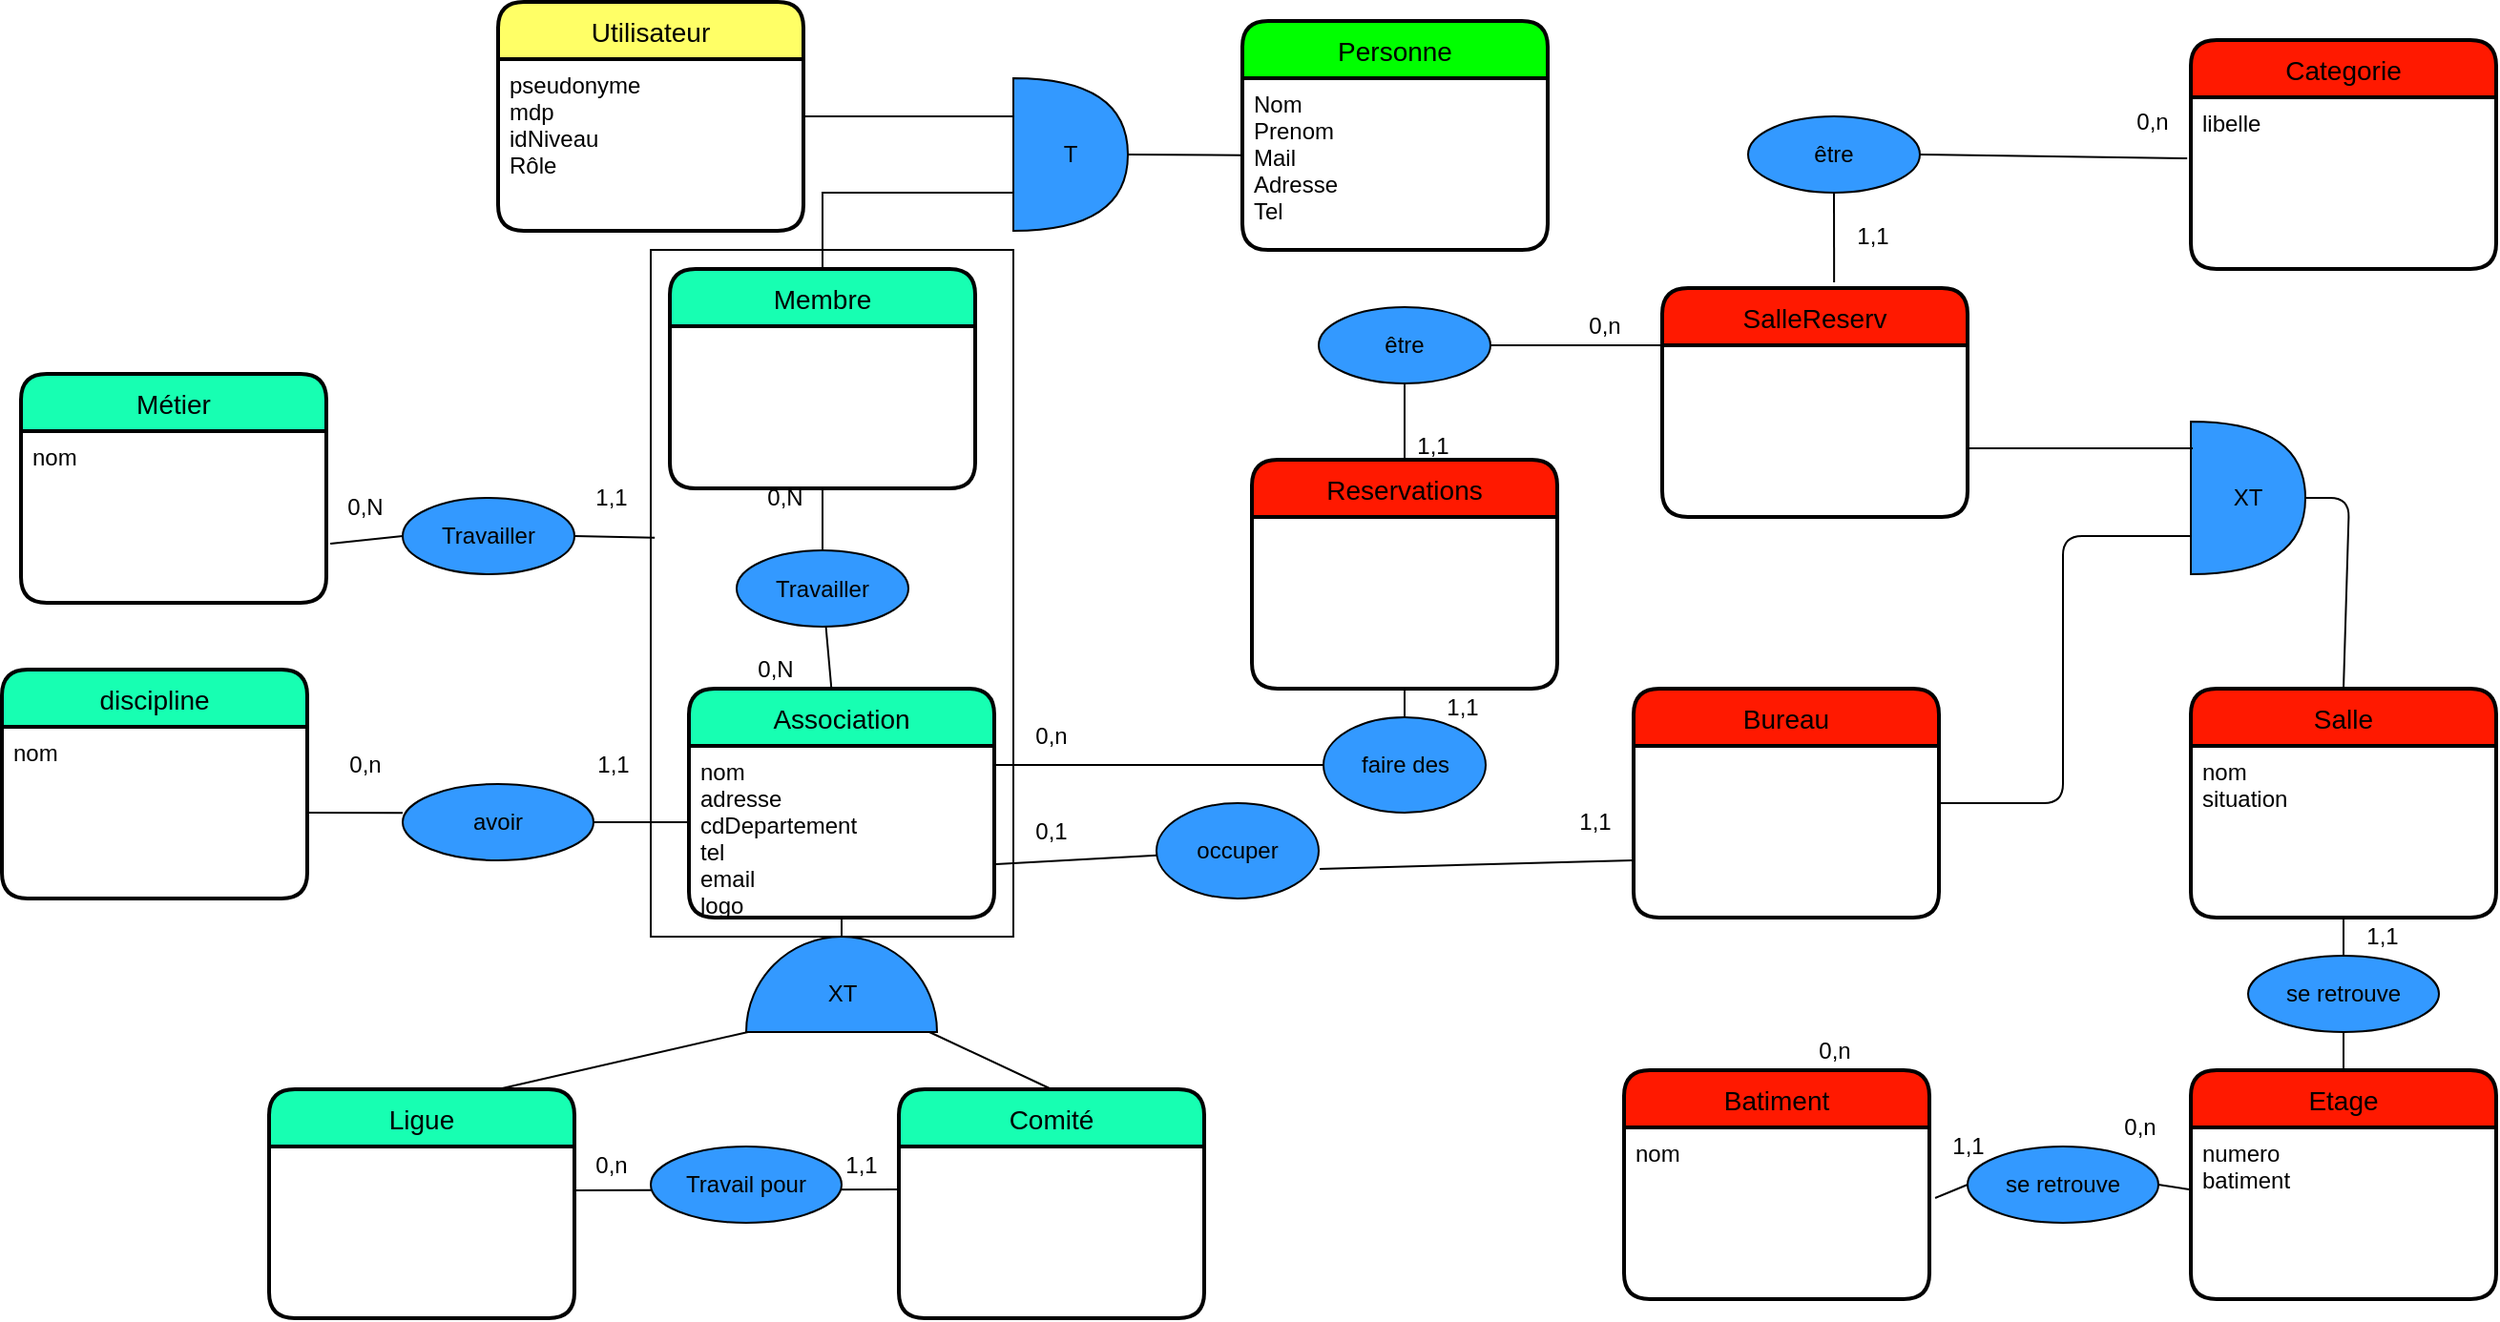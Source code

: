 <mxfile version="13.10.6" type="device"><diagram id="V7n5kk11dpD78co5E3PV" name="Page-1"><mxGraphModel dx="2996" dy="1705" grid="1" gridSize="10" guides="1" tooltips="1" connect="1" arrows="1" fold="1" page="1" pageScale="1" pageWidth="827" pageHeight="1169" math="0" shadow="0"><root><mxCell id="0"/><mxCell id="1" parent="0"/><mxCell id="0eNMmCfugUSnc5xGvEBX-1" value="" style="rounded=0;whiteSpace=wrap;html=1;" parent="1" vertex="1"><mxGeometry x="-1300" width="190" height="360" as="geometry"/></mxCell><mxCell id="Yw7Gs3e8zlpv3eEvC_c4-6" value="" style="verticalLabelPosition=bottom;verticalAlign=top;html=1;shape=mxgraph.basic.half_circle;fillColor=#3399FF;rotation=-180;" parent="1" vertex="1"><mxGeometry x="-1250" y="360" width="100" height="50" as="geometry"/></mxCell><mxCell id="Yw7Gs3e8zlpv3eEvC_c4-7" value="XT" style="text;html=1;align=center;verticalAlign=middle;resizable=0;points=[];autosize=1;" parent="1" vertex="1"><mxGeometry x="-1215" y="380" width="30" height="20" as="geometry"/></mxCell><mxCell id="Yw7Gs3e8zlpv3eEvC_c4-13" value="" style="endArrow=none;html=1;entryX=0.04;entryY=0;entryDx=0;entryDy=0;entryPerimeter=0;exitX=0.5;exitY=0;exitDx=0;exitDy=0;" parent="1" source="1LlbHAHdIB8N41ggIBhJ-6" target="Yw7Gs3e8zlpv3eEvC_c4-6" edge="1"><mxGeometry width="50" height="50" relative="1" as="geometry"><mxPoint x="-1200" y="540" as="sourcePoint"/><mxPoint x="-1230" y="520" as="targetPoint"/></mxGeometry></mxCell><mxCell id="Yw7Gs3e8zlpv3eEvC_c4-17" value="" style="endArrow=none;html=1;entryX=0.99;entryY=0;entryDx=0;entryDy=0;entryPerimeter=0;exitX=0.75;exitY=0;exitDx=0;exitDy=0;" parent="1" source="Yw7Gs3e8zlpv3eEvC_c4-9" target="Yw7Gs3e8zlpv3eEvC_c4-6" edge="1"><mxGeometry width="50" height="50" relative="1" as="geometry"><mxPoint x="-1280" y="550" as="sourcePoint"/><mxPoint x="-1344" y="490" as="targetPoint"/></mxGeometry></mxCell><mxCell id="Yw7Gs3e8zlpv3eEvC_c4-39" value="" style="endArrow=none;html=1;exitX=1;exitY=0.5;exitDx=0;exitDy=0;" parent="1" source="Yw7Gs3e8zlpv3eEvC_c4-38" edge="1"><mxGeometry width="50" height="50" relative="1" as="geometry"><mxPoint x="-1783" y="315" as="sourcePoint"/><mxPoint x="-1280" y="300" as="targetPoint"/></mxGeometry></mxCell><mxCell id="Yw7Gs3e8zlpv3eEvC_c4-64" value="" style="endArrow=none;html=1;exitX=0.5;exitY=1;exitDx=0;exitDy=0;exitPerimeter=0;entryX=0.5;entryY=1;entryDx=0;entryDy=0;" parent="1" source="Yw7Gs3e8zlpv3eEvC_c4-6" target="Yw7Gs3e8zlpv3eEvC_c4-2" edge="1"><mxGeometry width="50" height="50" relative="1" as="geometry"><mxPoint x="-1210" y="375" as="sourcePoint"/><mxPoint x="-1200" y="350" as="targetPoint"/></mxGeometry></mxCell><mxCell id="Yw7Gs3e8zlpv3eEvC_c4-65" value="" style="endArrow=none;html=1;exitX=0.5;exitY=1;exitDx=0;exitDy=0;entryX=0.5;entryY=0;entryDx=0;entryDy=0;" parent="1" source="Yw7Gs3e8zlpv3eEvC_c4-31" target="Yw7Gs3e8zlpv3eEvC_c4-66" edge="1"><mxGeometry width="50" height="50" relative="1" as="geometry"><mxPoint x="-1289.04" y="131.96" as="sourcePoint"/><mxPoint x="-1351" y="118" as="targetPoint"/></mxGeometry></mxCell><mxCell id="Yw7Gs3e8zlpv3eEvC_c4-66" value="Travailler" style="ellipse;whiteSpace=wrap;html=1;align=center;fillColor=#3399FF;" parent="1" vertex="1"><mxGeometry x="-1255" y="157.5" width="90" height="40" as="geometry"/></mxCell><mxCell id="qmh_8KloazA1ys2tvx6o-3" value="0,N" style="text;html=1;align=center;verticalAlign=middle;resizable=0;points=[];autosize=1;" parent="1" vertex="1"><mxGeometry x="-1255" y="210" width="40" height="20" as="geometry"/></mxCell><mxCell id="qmh_8KloazA1ys2tvx6o-4" value="1,1" style="text;html=1;align=center;verticalAlign=middle;resizable=0;points=[];autosize=1;" parent="1" vertex="1"><mxGeometry x="-1340" y="260" width="40" height="20" as="geometry"/></mxCell><mxCell id="qmh_8KloazA1ys2tvx6o-5" value="0,n" style="text;html=1;align=center;verticalAlign=middle;resizable=0;points=[];autosize=1;" parent="1" vertex="1"><mxGeometry x="-1470" y="260" width="40" height="20" as="geometry"/></mxCell><mxCell id="Yw7Gs3e8zlpv3eEvC_c4-38" value="avoir" style="ellipse;whiteSpace=wrap;html=1;align=center;fillColor=#3399FF;" parent="1" vertex="1"><mxGeometry x="-1430" y="280" width="100" height="40" as="geometry"/></mxCell><mxCell id="qmh_8KloazA1ys2tvx6o-6" value="" style="endArrow=none;html=1;exitX=1;exitY=0.5;exitDx=0;exitDy=0;entryX=0;entryY=0.378;entryDx=0;entryDy=0;entryPerimeter=0;" parent="1" source="Yw7Gs3e8zlpv3eEvC_c4-29" target="Yw7Gs3e8zlpv3eEvC_c4-38" edge="1"><mxGeometry width="50" height="50" relative="1" as="geometry"><mxPoint x="-1480" y="295" as="sourcePoint"/><mxPoint x="-1280" y="294.02" as="targetPoint"/></mxGeometry></mxCell><mxCell id="qmh_8KloazA1ys2tvx6o-2" value="0,N" style="text;html=1;align=center;verticalAlign=middle;resizable=0;points=[];autosize=1;" parent="1" vertex="1"><mxGeometry x="-1310" y="130" width="160" as="geometry"/></mxCell><mxCell id="Yw7Gs3e8zlpv3eEvC_c4-28" value="discipline" style="swimlane;childLayout=stackLayout;horizontal=1;startSize=30;horizontalStack=0;rounded=1;fontSize=14;fontStyle=0;strokeWidth=2;resizeParent=0;resizeLast=1;shadow=0;dashed=0;align=center;fillColor=#17FFB2;" parent="1" vertex="1"><mxGeometry x="-1640" y="220" width="160" height="120" as="geometry"/></mxCell><mxCell id="Yw7Gs3e8zlpv3eEvC_c4-29" value="nom" style="align=left;strokeColor=none;fillColor=none;spacingLeft=4;fontSize=12;verticalAlign=top;resizable=0;rotatable=0;part=1;" parent="Yw7Gs3e8zlpv3eEvC_c4-28" vertex="1"><mxGeometry y="30" width="160" height="90" as="geometry"/></mxCell><mxCell id="qmh_8KloazA1ys2tvx6o-23" value="" style="endArrow=none;html=1;entryX=0.5;entryY=1;entryDx=0;entryDy=0;exitX=0.5;exitY=0;exitDx=0;exitDy=0;" parent="1" source="qmh_8KloazA1ys2tvx6o-25" target="qmh_8KloazA1ys2tvx6o-11" edge="1"><mxGeometry width="50" height="50" relative="1" as="geometry"><mxPoint x="-1090" y="400" as="sourcePoint"/><mxPoint x="-1040" y="350" as="targetPoint"/></mxGeometry></mxCell><mxCell id="qmh_8KloazA1ys2tvx6o-10" value="Salle" style="swimlane;childLayout=stackLayout;horizontal=1;startSize=30;horizontalStack=0;rounded=1;fontSize=14;fontStyle=0;strokeWidth=2;resizeParent=0;resizeLast=1;shadow=0;dashed=0;align=center;fillColor=#FF1900;" parent="1" vertex="1"><mxGeometry x="-493" y="230" width="160" height="120" as="geometry"/></mxCell><mxCell id="qmh_8KloazA1ys2tvx6o-11" value="nom&#xA;situation&#xA;" style="align=left;strokeColor=none;fillColor=none;spacingLeft=4;fontSize=12;verticalAlign=top;resizable=0;rotatable=0;part=1;" parent="qmh_8KloazA1ys2tvx6o-10" vertex="1"><mxGeometry y="30" width="160" height="90" as="geometry"/></mxCell><mxCell id="qmh_8KloazA1ys2tvx6o-14" value="Batiment" style="swimlane;childLayout=stackLayout;horizontal=1;startSize=30;horizontalStack=0;rounded=1;fontSize=14;fontStyle=0;strokeWidth=2;resizeParent=0;resizeLast=1;shadow=0;dashed=0;align=center;fillColor=#FF1900;" parent="1" vertex="1"><mxGeometry x="-790" y="430" width="160" height="120" as="geometry"/></mxCell><mxCell id="qmh_8KloazA1ys2tvx6o-15" value="nom" style="align=left;strokeColor=none;fillColor=none;spacingLeft=4;fontSize=12;verticalAlign=top;resizable=0;rotatable=0;part=1;" parent="qmh_8KloazA1ys2tvx6o-14" vertex="1"><mxGeometry y="30" width="160" height="90" as="geometry"/></mxCell><mxCell id="qmh_8KloazA1ys2tvx6o-34" value="1,1" style="text;html=1;align=center;verticalAlign=middle;resizable=0;points=[];autosize=1;" parent="1" vertex="1"><mxGeometry x="-413" y="350" width="40" height="20" as="geometry"/></mxCell><mxCell id="qmh_8KloazA1ys2tvx6o-35" value="0,n" style="text;html=1;align=center;verticalAlign=middle;resizable=0;points=[];autosize=1;" parent="1" vertex="1"><mxGeometry x="-700" y="410" width="40" height="20" as="geometry"/></mxCell><mxCell id="qmh_8KloazA1ys2tvx6o-36" value="1,1" style="text;html=1;align=center;verticalAlign=middle;resizable=0;points=[];autosize=1;" parent="1" vertex="1"><mxGeometry x="-630" y="460" width="40" height="20" as="geometry"/></mxCell><mxCell id="qmh_8KloazA1ys2tvx6o-37" value="0,n" style="text;html=1;align=center;verticalAlign=middle;resizable=0;points=[];autosize=1;" parent="1" vertex="1"><mxGeometry x="-540" y="450" width="40" height="20" as="geometry"/></mxCell><mxCell id="1LlbHAHdIB8N41ggIBhJ-3" value="" style="endArrow=none;html=1;exitX=0;exitY=0.5;exitDx=0;exitDy=0;entryX=1.013;entryY=0.656;entryDx=0;entryDy=0;entryPerimeter=0;" parent="1" source="1pKwUSqGBoien2G26v-j-2" target="1LlbHAHdIB8N41ggIBhJ-2" edge="1"><mxGeometry width="50" height="50" relative="1" as="geometry"><mxPoint x="-1320" y="420" as="sourcePoint"/><mxPoint x="-1270" y="370" as="targetPoint"/></mxGeometry></mxCell><mxCell id="1LlbHAHdIB8N41ggIBhJ-4" value="0,N" style="text;html=1;align=center;verticalAlign=middle;resizable=0;points=[];autosize=1;" parent="1" vertex="1"><mxGeometry x="-1470" y="125" width="40" height="20" as="geometry"/></mxCell><mxCell id="1LlbHAHdIB8N41ggIBhJ-5" value="" style="endArrow=none;html=1;" parent="1" source="Yw7Gs3e8zlpv3eEvC_c4-1" target="Yw7Gs3e8zlpv3eEvC_c4-66" edge="1"><mxGeometry width="50" height="50" relative="1" as="geometry"><mxPoint x="-1270" y="370" as="sourcePoint"/><mxPoint x="-1220" y="320" as="targetPoint"/></mxGeometry></mxCell><mxCell id="qmh_8KloazA1ys2tvx6o-12" value="Etage" style="swimlane;childLayout=stackLayout;horizontal=1;startSize=30;horizontalStack=0;rounded=1;fontSize=14;fontStyle=0;strokeWidth=2;resizeParent=0;resizeLast=1;shadow=0;dashed=0;align=center;fillColor=#FF1900;" parent="1" vertex="1"><mxGeometry x="-493" y="430" width="160" height="120" as="geometry"/></mxCell><mxCell id="qmh_8KloazA1ys2tvx6o-13" value="numero&#xA;batiment&#xA;" style="align=left;strokeColor=none;fillColor=none;spacingLeft=4;fontSize=12;verticalAlign=top;resizable=0;rotatable=0;part=1;" parent="qmh_8KloazA1ys2tvx6o-12" vertex="1"><mxGeometry y="30" width="160" height="90" as="geometry"/></mxCell><mxCell id="Yw7Gs3e8zlpv3eEvC_c4-1" value="Association" style="swimlane;childLayout=stackLayout;horizontal=1;startSize=30;horizontalStack=0;rounded=1;fontSize=14;fontStyle=0;strokeWidth=2;resizeParent=0;resizeLast=1;shadow=0;dashed=0;align=center;fillColor=#17FFB2;" parent="1" vertex="1"><mxGeometry x="-1280" y="230" width="160" height="120" as="geometry"><mxRectangle x="-1070" y="340" width="100" height="30" as="alternateBounds"/></mxGeometry></mxCell><mxCell id="Yw7Gs3e8zlpv3eEvC_c4-2" value="nom&#xA;adresse&#xA;cdDepartement&#xA;tel&#xA;email&#xA;logo&#xA;" style="align=left;strokeColor=none;fillColor=none;spacingLeft=4;fontSize=12;verticalAlign=top;resizable=0;rotatable=0;part=1;" parent="Yw7Gs3e8zlpv3eEvC_c4-1" vertex="1"><mxGeometry y="30" width="160" height="90" as="geometry"/></mxCell><mxCell id="1LlbHAHdIB8N41ggIBhJ-1" value="Métier" style="swimlane;childLayout=stackLayout;horizontal=1;startSize=30;horizontalStack=0;rounded=1;fontSize=14;fontStyle=0;strokeWidth=2;resizeParent=0;resizeLast=1;shadow=0;dashed=0;align=center;fillColor=#17FFB2;" parent="1" vertex="1"><mxGeometry x="-1630" y="65" width="160" height="120" as="geometry"/></mxCell><mxCell id="1LlbHAHdIB8N41ggIBhJ-2" value="nom" style="align=left;strokeColor=none;fillColor=none;spacingLeft=4;fontSize=12;verticalAlign=top;resizable=0;rotatable=0;part=1;" parent="1LlbHAHdIB8N41ggIBhJ-1" vertex="1"><mxGeometry y="30" width="160" height="90" as="geometry"/></mxCell><mxCell id="1dx14ooPHZ0PgVl7a9QO-11" value="T" style="shape=or;whiteSpace=wrap;html=1;fillColor=#3399FF;rotation=0;" parent="1" vertex="1"><mxGeometry x="-1110" y="-90" width="60" height="80" as="geometry"/></mxCell><mxCell id="1dx14ooPHZ0PgVl7a9QO-21" value="" style="endArrow=none;html=1;rounded=0;entryX=0;entryY=0.25;entryDx=0;entryDy=0;entryPerimeter=0;" parent="1" target="1dx14ooPHZ0PgVl7a9QO-11" edge="1"><mxGeometry relative="1" as="geometry"><mxPoint x="-1219" y="-70" as="sourcePoint"/><mxPoint x="-1430" y="-235" as="targetPoint"/><Array as="points"/></mxGeometry></mxCell><mxCell id="1dx14ooPHZ0PgVl7a9QO-22" value="" style="endArrow=none;html=1;rounded=0;exitX=0;exitY=0.75;exitDx=0;exitDy=0;exitPerimeter=0;entryX=0.5;entryY=0;entryDx=0;entryDy=0;" parent="1" source="1dx14ooPHZ0PgVl7a9QO-11" target="Yw7Gs3e8zlpv3eEvC_c4-31" edge="1"><mxGeometry relative="1" as="geometry"><mxPoint x="-1370" y="-40" as="sourcePoint"/><mxPoint x="-1210" y="-40" as="targetPoint"/><Array as="points"><mxPoint x="-1210" y="-30"/></Array></mxGeometry></mxCell><mxCell id="1dx14ooPHZ0PgVl7a9QO-23" value="" style="endArrow=none;html=1;rounded=0;exitX=1;exitY=0.5;exitDx=0;exitDy=0;exitPerimeter=0;entryX=0;entryY=0.448;entryDx=0;entryDy=0;entryPerimeter=0;" parent="1" source="1dx14ooPHZ0PgVl7a9QO-11" target="1dx14ooPHZ0PgVl7a9QO-20" edge="1"><mxGeometry relative="1" as="geometry"><mxPoint x="-1370" y="-40" as="sourcePoint"/><mxPoint x="-980" y="-50" as="targetPoint"/></mxGeometry></mxCell><mxCell id="1LlbHAHdIB8N41ggIBhJ-6" value="Comité" style="swimlane;childLayout=stackLayout;horizontal=1;startSize=30;horizontalStack=0;rounded=1;fontSize=14;fontStyle=0;strokeWidth=2;resizeParent=0;resizeLast=1;shadow=0;dashed=0;align=center;fillColor=#17FFB2;" parent="1" vertex="1"><mxGeometry x="-1170" y="440" width="160" height="120" as="geometry"/></mxCell><mxCell id="1dx14ooPHZ0PgVl7a9QO-24" value="" style="endArrow=none;html=1;rounded=0;entryX=0;entryY=0.25;entryDx=0;entryDy=0;" parent="1" edge="1"><mxGeometry relative="1" as="geometry"><mxPoint x="-1340" y="493" as="sourcePoint"/><mxPoint x="-1170" y="492.5" as="targetPoint"/></mxGeometry></mxCell><mxCell id="1dx14ooPHZ0PgVl7a9QO-25" value="Travail pour" style="ellipse;whiteSpace=wrap;html=1;align=center;fillColor=#3399FF;" parent="1" vertex="1"><mxGeometry x="-1300" y="470" width="100" height="40" as="geometry"/></mxCell><mxCell id="Yw7Gs3e8zlpv3eEvC_c4-9" value="Ligue" style="swimlane;childLayout=stackLayout;horizontal=1;startSize=30;horizontalStack=0;rounded=1;fontSize=14;fontStyle=0;strokeWidth=2;resizeParent=0;resizeLast=1;shadow=0;dashed=0;align=center;fillColor=#17FFB2;" parent="1" vertex="1"><mxGeometry x="-1500" y="440" width="160" height="120" as="geometry"/></mxCell><mxCell id="1dx14ooPHZ0PgVl7a9QO-26" value="1,1" style="text;html=1;align=center;verticalAlign=middle;resizable=0;points=[];autosize=1;" parent="1" vertex="1"><mxGeometry x="-1210" y="470" width="40" height="20" as="geometry"/></mxCell><mxCell id="1dx14ooPHZ0PgVl7a9QO-27" value="0,n" style="text;html=1;align=center;verticalAlign=middle;resizable=0;points=[];autosize=1;" parent="1" vertex="1"><mxGeometry x="-1341" y="470" width="40" height="20" as="geometry"/></mxCell><mxCell id="riGCM--_QY3GAzfJet3a-3" value="Utilisateur" style="swimlane;childLayout=stackLayout;horizontal=1;startSize=30;horizontalStack=0;rounded=1;fontSize=14;fontStyle=0;strokeWidth=2;resizeParent=0;resizeLast=1;shadow=0;dashed=0;align=center;fillColor=#FFFF66;" parent="1" vertex="1"><mxGeometry x="-1380" y="-130" width="160" height="120" as="geometry"/></mxCell><mxCell id="riGCM--_QY3GAzfJet3a-4" value="pseudonyme&#xA;mdp&#xA;idNiveau&#xA;Rôle&#xA;" style="align=left;strokeColor=none;fillColor=none;spacingLeft=4;fontSize=12;verticalAlign=top;resizable=0;rotatable=0;part=1;" parent="riGCM--_QY3GAzfJet3a-3" vertex="1"><mxGeometry y="30" width="160" height="90" as="geometry"/></mxCell><mxCell id="1dx14ooPHZ0PgVl7a9QO-19" value="Personne" style="swimlane;childLayout=stackLayout;horizontal=1;startSize=30;horizontalStack=0;rounded=1;fontSize=14;fontStyle=0;strokeWidth=2;resizeParent=0;resizeLast=1;shadow=0;dashed=0;align=center;fillColor=#00FF00;" parent="1" vertex="1"><mxGeometry x="-990" y="-120" width="160" height="120" as="geometry"/></mxCell><mxCell id="1dx14ooPHZ0PgVl7a9QO-20" value="Nom&#xA;Prenom&#xA;Mail&#xA;Adresse&#xA;Tel&#xA;" style="align=left;strokeColor=none;fillColor=none;spacingLeft=4;fontSize=12;verticalAlign=top;resizable=0;rotatable=0;part=1;" parent="1dx14ooPHZ0PgVl7a9QO-19" vertex="1"><mxGeometry y="30" width="160" height="90" as="geometry"/></mxCell><mxCell id="Yw7Gs3e8zlpv3eEvC_c4-31" value="Membre" style="swimlane;childLayout=stackLayout;horizontal=1;startSize=30;horizontalStack=0;rounded=1;fontSize=14;fontStyle=0;strokeWidth=2;resizeParent=0;resizeLast=1;shadow=0;dashed=0;align=center;fillColor=#17FFB2;" parent="1" vertex="1"><mxGeometry x="-1290" y="10" width="160" height="115" as="geometry"/></mxCell><mxCell id="1pKwUSqGBoien2G26v-j-2" value="Travailler" style="ellipse;whiteSpace=wrap;html=1;align=center;fillColor=#3399FF;" parent="1" vertex="1"><mxGeometry x="-1430" y="130" width="90" height="40" as="geometry"/></mxCell><mxCell id="1pKwUSqGBoien2G26v-j-3" value="1,1" style="text;html=1;align=center;verticalAlign=middle;resizable=0;points=[];autosize=1;" parent="1" vertex="1"><mxGeometry x="-1341" y="120" width="40" height="20" as="geometry"/></mxCell><mxCell id="1pKwUSqGBoien2G26v-j-4" value="" style="endArrow=none;html=1;exitX=1;exitY=0.5;exitDx=0;exitDy=0;entryX=0.011;entryY=0.419;entryDx=0;entryDy=0;entryPerimeter=0;" parent="1" source="1pKwUSqGBoien2G26v-j-2" target="0eNMmCfugUSnc5xGvEBX-1" edge="1"><mxGeometry width="50" height="50" relative="1" as="geometry"><mxPoint x="-1420" y="160" as="sourcePoint"/><mxPoint x="-1457.92" y="164.04" as="targetPoint"/></mxGeometry></mxCell><mxCell id="qmh_8KloazA1ys2tvx6o-26" value="se retrouve" style="ellipse;whiteSpace=wrap;html=1;align=center;fillColor=#3399FF;" parent="1" vertex="1"><mxGeometry x="-610" y="470" width="100" height="40" as="geometry"/></mxCell><mxCell id="St9jToCvtXJKzPoHR6Xf-1" value="" style="endArrow=none;html=1;exitX=1.019;exitY=0.411;exitDx=0;exitDy=0;entryX=0;entryY=0.5;entryDx=0;entryDy=0;exitPerimeter=0;" edge="1" parent="1" source="qmh_8KloazA1ys2tvx6o-15" target="qmh_8KloazA1ys2tvx6o-26"><mxGeometry width="50" height="50" relative="1" as="geometry"><mxPoint x="-500" y="482.5" as="sourcePoint"/><mxPoint x="-630" y="482.5" as="targetPoint"/></mxGeometry></mxCell><mxCell id="St9jToCvtXJKzPoHR6Xf-2" value="" style="shape=or;whiteSpace=wrap;html=1;fillColor=#3399FF;rotation=0;" vertex="1" parent="1"><mxGeometry x="-493" y="90" width="60" height="80" as="geometry"/></mxCell><mxCell id="St9jToCvtXJKzPoHR6Xf-3" value="XT" style="text;html=1;strokeColor=none;fillColor=none;align=center;verticalAlign=middle;whiteSpace=wrap;rounded=0;" vertex="1" parent="1"><mxGeometry x="-483" y="120" width="40" height="20" as="geometry"/></mxCell><mxCell id="St9jToCvtXJKzPoHR6Xf-4" value="" style="endArrow=none;html=1;entryX=1;entryY=0.5;entryDx=0;entryDy=0;entryPerimeter=0;exitX=0.5;exitY=0;exitDx=0;exitDy=0;" edge="1" parent="1" source="qmh_8KloazA1ys2tvx6o-10" target="St9jToCvtXJKzPoHR6Xf-2"><mxGeometry width="50" height="50" relative="1" as="geometry"><mxPoint x="-770" y="330" as="sourcePoint"/><mxPoint x="-720" y="280" as="targetPoint"/><Array as="points"><mxPoint x="-410" y="130"/></Array></mxGeometry></mxCell><mxCell id="St9jToCvtXJKzPoHR6Xf-5" value="SalleReserv" style="swimlane;childLayout=stackLayout;horizontal=1;startSize=30;horizontalStack=0;rounded=1;fontSize=14;fontStyle=0;strokeWidth=2;resizeParent=0;resizeLast=1;shadow=0;dashed=0;align=center;fillColor=#FF1900;" vertex="1" parent="1"><mxGeometry x="-770" y="20" width="160" height="120" as="geometry"/></mxCell><mxCell id="qmh_8KloazA1ys2tvx6o-25" value="se retrouve" style="ellipse;whiteSpace=wrap;html=1;align=center;fillColor=#3399FF;" parent="1" vertex="1"><mxGeometry x="-463" y="370" width="100" height="40" as="geometry"/></mxCell><mxCell id="St9jToCvtXJKzPoHR6Xf-7" value="" style="endArrow=none;html=1;entryX=0.5;entryY=1;entryDx=0;entryDy=0;exitX=0.5;exitY=0;exitDx=0;exitDy=0;" edge="1" parent="1" source="qmh_8KloazA1ys2tvx6o-12" target="qmh_8KloazA1ys2tvx6o-25"><mxGeometry width="50" height="50" relative="1" as="geometry"><mxPoint x="-413" y="430" as="sourcePoint"/><mxPoint x="-413" y="350" as="targetPoint"/></mxGeometry></mxCell><mxCell id="St9jToCvtXJKzPoHR6Xf-8" value="" style="endArrow=none;html=1;exitX=1;exitY=0.5;exitDx=0;exitDy=0;" edge="1" parent="1" source="qmh_8KloazA1ys2tvx6o-26" target="qmh_8KloazA1ys2tvx6o-13"><mxGeometry width="50" height="50" relative="1" as="geometry"><mxPoint x="-870" y="400" as="sourcePoint"/><mxPoint x="-820" y="350" as="targetPoint"/></mxGeometry></mxCell><mxCell id="St9jToCvtXJKzPoHR6Xf-9" value="" style="endArrow=none;html=1;entryX=0.017;entryY=0.175;entryDx=0;entryDy=0;entryPerimeter=0;" edge="1" parent="1" target="St9jToCvtXJKzPoHR6Xf-2"><mxGeometry width="50" height="50" relative="1" as="geometry"><mxPoint x="-610" y="104" as="sourcePoint"/><mxPoint x="-820" y="140" as="targetPoint"/></mxGeometry></mxCell><mxCell id="St9jToCvtXJKzPoHR6Xf-10" value="Bureau" style="swimlane;childLayout=stackLayout;horizontal=1;startSize=30;horizontalStack=0;rounded=1;fontSize=14;fontStyle=0;strokeWidth=2;resizeParent=0;resizeLast=1;shadow=0;dashed=0;align=center;fillColor=#FF1900;" vertex="1" parent="1"><mxGeometry x="-785" y="230" width="160" height="120" as="geometry"/></mxCell><mxCell id="St9jToCvtXJKzPoHR6Xf-11" value="" style="endArrow=none;html=1;entryX=0;entryY=0.75;entryDx=0;entryDy=0;entryPerimeter=0;exitX=1;exitY=0.5;exitDx=0;exitDy=0;" edge="1" parent="1" source="St9jToCvtXJKzPoHR6Xf-10" target="St9jToCvtXJKzPoHR6Xf-2"><mxGeometry width="50" height="50" relative="1" as="geometry"><mxPoint x="-870" y="280" as="sourcePoint"/><mxPoint x="-820" y="230" as="targetPoint"/><Array as="points"><mxPoint x="-560" y="290"/><mxPoint x="-560" y="150"/></Array></mxGeometry></mxCell><mxCell id="St9jToCvtXJKzPoHR6Xf-13" value="Reservations" style="swimlane;childLayout=stackLayout;horizontal=1;startSize=30;horizontalStack=0;rounded=1;fontSize=14;fontStyle=0;strokeWidth=2;resizeParent=0;resizeLast=1;shadow=0;dashed=0;align=center;fillColor=#FF1900;" vertex="1" parent="1"><mxGeometry x="-985" y="110" width="160" height="120" as="geometry"/></mxCell><mxCell id="St9jToCvtXJKzPoHR6Xf-15" value="être" style="ellipse;whiteSpace=wrap;html=1;align=center;fillColor=#3399FF;" vertex="1" parent="1"><mxGeometry x="-950" y="30" width="90" height="40" as="geometry"/></mxCell><mxCell id="St9jToCvtXJKzPoHR6Xf-17" value="" style="endArrow=none;html=1;entryX=0;entryY=0.25;entryDx=0;entryDy=0;exitX=1;exitY=0.5;exitDx=0;exitDy=0;" edge="1" parent="1" source="St9jToCvtXJKzPoHR6Xf-15" target="St9jToCvtXJKzPoHR6Xf-5"><mxGeometry width="50" height="50" relative="1" as="geometry"><mxPoint x="-770" y="280" as="sourcePoint"/><mxPoint x="-720" y="230" as="targetPoint"/></mxGeometry></mxCell><mxCell id="St9jToCvtXJKzPoHR6Xf-19" value="" style="endArrow=none;html=1;entryX=0.5;entryY=0;entryDx=0;entryDy=0;exitX=0.5;exitY=1;exitDx=0;exitDy=0;" edge="1" parent="1" source="St9jToCvtXJKzPoHR6Xf-15" target="St9jToCvtXJKzPoHR6Xf-13"><mxGeometry width="50" height="50" relative="1" as="geometry"><mxPoint x="-850" y="60" as="sourcePoint"/><mxPoint x="-760" y="60" as="targetPoint"/></mxGeometry></mxCell><mxCell id="St9jToCvtXJKzPoHR6Xf-20" value="0,n" style="text;html=1;strokeColor=none;fillColor=none;align=center;verticalAlign=middle;whiteSpace=wrap;rounded=0;" vertex="1" parent="1"><mxGeometry x="-820" y="30" width="40" height="20" as="geometry"/></mxCell><mxCell id="St9jToCvtXJKzPoHR6Xf-21" value="&lt;div&gt;1,1&lt;/div&gt;&lt;div&gt;&lt;br&gt;&lt;/div&gt;" style="text;html=1;strokeColor=none;fillColor=none;align=center;verticalAlign=middle;whiteSpace=wrap;rounded=0;" vertex="1" parent="1"><mxGeometry x="-910" y="100" width="40" height="20" as="geometry"/></mxCell><mxCell id="St9jToCvtXJKzPoHR6Xf-22" value="faire des" style="ellipse;whiteSpace=wrap;html=1;fillColor=#3399FF;" vertex="1" parent="1"><mxGeometry x="-947.5" y="245" width="85" height="50" as="geometry"/></mxCell><mxCell id="St9jToCvtXJKzPoHR6Xf-23" value="" style="endArrow=none;html=1;entryX=0.5;entryY=1;entryDx=0;entryDy=0;exitX=0.5;exitY=0;exitDx=0;exitDy=0;" edge="1" parent="1" source="St9jToCvtXJKzPoHR6Xf-22" target="St9jToCvtXJKzPoHR6Xf-13"><mxGeometry width="50" height="50" relative="1" as="geometry"><mxPoint x="-770" y="330" as="sourcePoint"/><mxPoint x="-720" y="280" as="targetPoint"/></mxGeometry></mxCell><mxCell id="St9jToCvtXJKzPoHR6Xf-24" value="" style="endArrow=none;html=1;exitX=0;exitY=0.5;exitDx=0;exitDy=0;" edge="1" parent="1" source="St9jToCvtXJKzPoHR6Xf-22"><mxGeometry width="50" height="50" relative="1" as="geometry"><mxPoint x="-895" y="265" as="sourcePoint"/><mxPoint x="-1119" y="270" as="targetPoint"/></mxGeometry></mxCell><mxCell id="St9jToCvtXJKzPoHR6Xf-25" value="" style="endArrow=none;html=1;entryX=1.006;entryY=0.689;entryDx=0;entryDy=0;entryPerimeter=0;" edge="1" parent="1" source="St9jToCvtXJKzPoHR6Xf-26" target="Yw7Gs3e8zlpv3eEvC_c4-2"><mxGeometry width="50" height="50" relative="1" as="geometry"><mxPoint x="-770" y="320" as="sourcePoint"/><mxPoint x="-1031.54" y="314.04" as="targetPoint"/></mxGeometry></mxCell><mxCell id="St9jToCvtXJKzPoHR6Xf-26" value="occuper" style="ellipse;whiteSpace=wrap;html=1;fillColor=#3399FF;" vertex="1" parent="1"><mxGeometry x="-1035" y="290" width="85" height="50" as="geometry"/></mxCell><mxCell id="St9jToCvtXJKzPoHR6Xf-27" value="" style="endArrow=none;html=1;entryX=1.006;entryY=0.689;entryDx=0;entryDy=0;entryPerimeter=0;exitX=0;exitY=0.75;exitDx=0;exitDy=0;" edge="1" parent="1" source="St9jToCvtXJKzPoHR6Xf-10" target="St9jToCvtXJKzPoHR6Xf-26"><mxGeometry width="50" height="50" relative="1" as="geometry"><mxPoint x="-770" y="320" as="sourcePoint"/><mxPoint x="-1119.04" y="322.01" as="targetPoint"/></mxGeometry></mxCell><mxCell id="St9jToCvtXJKzPoHR6Xf-28" value="0,n" style="text;html=1;strokeColor=none;fillColor=none;align=center;verticalAlign=middle;whiteSpace=wrap;rounded=0;" vertex="1" parent="1"><mxGeometry x="-1110" y="245" width="40" height="20" as="geometry"/></mxCell><mxCell id="St9jToCvtXJKzPoHR6Xf-29" value="1,1" style="text;html=1;align=center;verticalAlign=middle;resizable=0;points=[];autosize=1;" vertex="1" parent="1"><mxGeometry x="-890" y="230" width="30" height="20" as="geometry"/></mxCell><mxCell id="St9jToCvtXJKzPoHR6Xf-30" value="1,1" style="text;html=1;strokeColor=none;fillColor=none;align=center;verticalAlign=middle;whiteSpace=wrap;rounded=0;" vertex="1" parent="1"><mxGeometry x="-825" y="290" width="40" height="20" as="geometry"/></mxCell><mxCell id="St9jToCvtXJKzPoHR6Xf-31" value="0,1" style="text;html=1;strokeColor=none;fillColor=none;align=center;verticalAlign=middle;whiteSpace=wrap;rounded=0;" vertex="1" parent="1"><mxGeometry x="-1110" y="295" width="40" height="20" as="geometry"/></mxCell><mxCell id="St9jToCvtXJKzPoHR6Xf-37" value="Categorie" style="swimlane;childLayout=stackLayout;horizontal=1;startSize=30;horizontalStack=0;rounded=1;fontSize=14;fontStyle=0;strokeWidth=2;resizeParent=0;resizeLast=1;shadow=0;dashed=0;align=center;fillColor=#FF1900;" vertex="1" parent="1"><mxGeometry x="-493" y="-110" width="160" height="120" as="geometry"/></mxCell><mxCell id="St9jToCvtXJKzPoHR6Xf-38" value="libelle" style="align=left;strokeColor=none;fillColor=none;spacingLeft=4;fontSize=12;verticalAlign=top;resizable=0;rotatable=0;part=1;" vertex="1" parent="St9jToCvtXJKzPoHR6Xf-37"><mxGeometry y="30" width="160" height="90" as="geometry"/></mxCell><mxCell id="St9jToCvtXJKzPoHR6Xf-39" value="être" style="ellipse;whiteSpace=wrap;html=1;align=center;fillColor=#3399FF;" vertex="1" parent="1"><mxGeometry x="-725" y="-70" width="90" height="40" as="geometry"/></mxCell><mxCell id="St9jToCvtXJKzPoHR6Xf-40" value="" style="endArrow=none;html=1;entryX=-0.012;entryY=0.356;entryDx=0;entryDy=0;exitX=1;exitY=0.5;exitDx=0;exitDy=0;entryPerimeter=0;" edge="1" parent="1" source="St9jToCvtXJKzPoHR6Xf-39" target="St9jToCvtXJKzPoHR6Xf-38"><mxGeometry width="50" height="50" relative="1" as="geometry"><mxPoint x="-770" y="160" as="sourcePoint"/><mxPoint x="-720" y="110" as="targetPoint"/></mxGeometry></mxCell><mxCell id="St9jToCvtXJKzPoHR6Xf-41" value="" style="endArrow=none;html=1;entryX=0.563;entryY=-0.025;entryDx=0;entryDy=0;exitX=0.5;exitY=1;exitDx=0;exitDy=0;entryPerimeter=0;" edge="1" parent="1" source="St9jToCvtXJKzPoHR6Xf-39" target="St9jToCvtXJKzPoHR6Xf-5"><mxGeometry width="50" height="50" relative="1" as="geometry"><mxPoint x="-625" y="-40" as="sourcePoint"/><mxPoint x="-484.92" y="-37.96" as="targetPoint"/></mxGeometry></mxCell><mxCell id="St9jToCvtXJKzPoHR6Xf-42" value="&lt;div&gt;0,n&lt;/div&gt;&lt;div&gt;&lt;br&gt;&lt;/div&gt;" style="text;html=1;strokeColor=none;fillColor=none;align=center;verticalAlign=middle;whiteSpace=wrap;rounded=0;" vertex="1" parent="1"><mxGeometry x="-533" y="-70" width="40" height="20" as="geometry"/></mxCell><mxCell id="St9jToCvtXJKzPoHR6Xf-43" value="&lt;div&gt;1,1&lt;/div&gt;&lt;div&gt;&lt;br&gt;&lt;/div&gt;" style="text;html=1;align=center;verticalAlign=middle;resizable=0;points=[];autosize=1;" vertex="1" parent="1"><mxGeometry x="-675" y="-15" width="30" height="30" as="geometry"/></mxCell></root></mxGraphModel></diagram></mxfile>